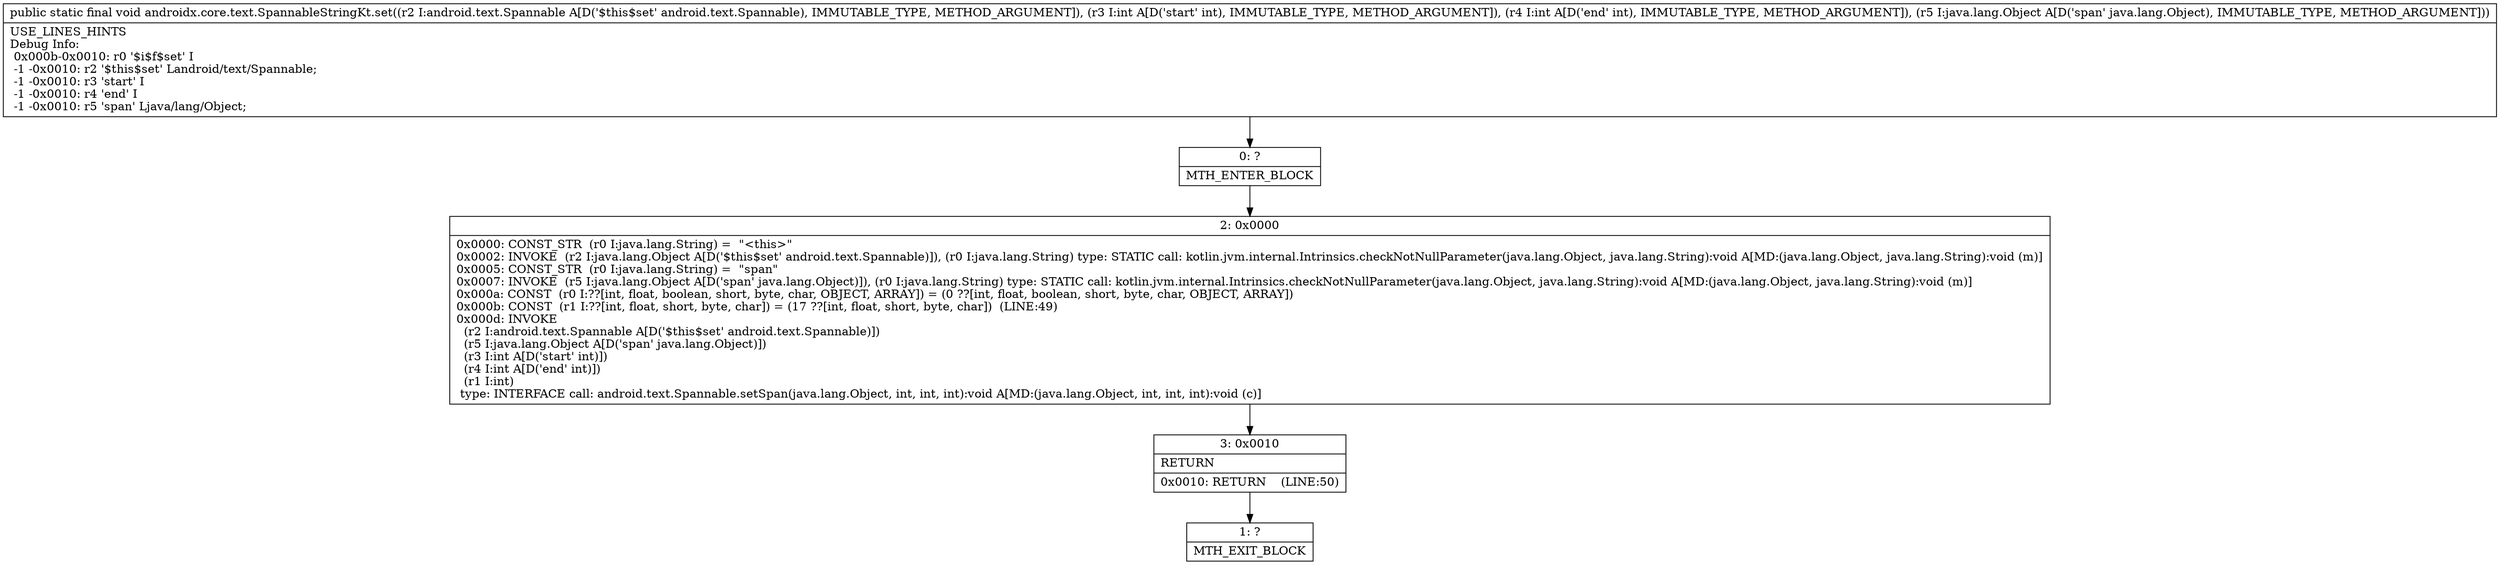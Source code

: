 digraph "CFG forandroidx.core.text.SpannableStringKt.set(Landroid\/text\/Spannable;IILjava\/lang\/Object;)V" {
Node_0 [shape=record,label="{0\:\ ?|MTH_ENTER_BLOCK\l}"];
Node_2 [shape=record,label="{2\:\ 0x0000|0x0000: CONST_STR  (r0 I:java.lang.String) =  \"\<this\>\" \l0x0002: INVOKE  (r2 I:java.lang.Object A[D('$this$set' android.text.Spannable)]), (r0 I:java.lang.String) type: STATIC call: kotlin.jvm.internal.Intrinsics.checkNotNullParameter(java.lang.Object, java.lang.String):void A[MD:(java.lang.Object, java.lang.String):void (m)]\l0x0005: CONST_STR  (r0 I:java.lang.String) =  \"span\" \l0x0007: INVOKE  (r5 I:java.lang.Object A[D('span' java.lang.Object)]), (r0 I:java.lang.String) type: STATIC call: kotlin.jvm.internal.Intrinsics.checkNotNullParameter(java.lang.Object, java.lang.String):void A[MD:(java.lang.Object, java.lang.String):void (m)]\l0x000a: CONST  (r0 I:??[int, float, boolean, short, byte, char, OBJECT, ARRAY]) = (0 ??[int, float, boolean, short, byte, char, OBJECT, ARRAY]) \l0x000b: CONST  (r1 I:??[int, float, short, byte, char]) = (17 ??[int, float, short, byte, char])  (LINE:49)\l0x000d: INVOKE  \l  (r2 I:android.text.Spannable A[D('$this$set' android.text.Spannable)])\l  (r5 I:java.lang.Object A[D('span' java.lang.Object)])\l  (r3 I:int A[D('start' int)])\l  (r4 I:int A[D('end' int)])\l  (r1 I:int)\l type: INTERFACE call: android.text.Spannable.setSpan(java.lang.Object, int, int, int):void A[MD:(java.lang.Object, int, int, int):void (c)]\l}"];
Node_3 [shape=record,label="{3\:\ 0x0010|RETURN\l|0x0010: RETURN    (LINE:50)\l}"];
Node_1 [shape=record,label="{1\:\ ?|MTH_EXIT_BLOCK\l}"];
MethodNode[shape=record,label="{public static final void androidx.core.text.SpannableStringKt.set((r2 I:android.text.Spannable A[D('$this$set' android.text.Spannable), IMMUTABLE_TYPE, METHOD_ARGUMENT]), (r3 I:int A[D('start' int), IMMUTABLE_TYPE, METHOD_ARGUMENT]), (r4 I:int A[D('end' int), IMMUTABLE_TYPE, METHOD_ARGUMENT]), (r5 I:java.lang.Object A[D('span' java.lang.Object), IMMUTABLE_TYPE, METHOD_ARGUMENT]))  | USE_LINES_HINTS\lDebug Info:\l  0x000b\-0x0010: r0 '$i$f$set' I\l  \-1 \-0x0010: r2 '$this$set' Landroid\/text\/Spannable;\l  \-1 \-0x0010: r3 'start' I\l  \-1 \-0x0010: r4 'end' I\l  \-1 \-0x0010: r5 'span' Ljava\/lang\/Object;\l}"];
MethodNode -> Node_0;Node_0 -> Node_2;
Node_2 -> Node_3;
Node_3 -> Node_1;
}

